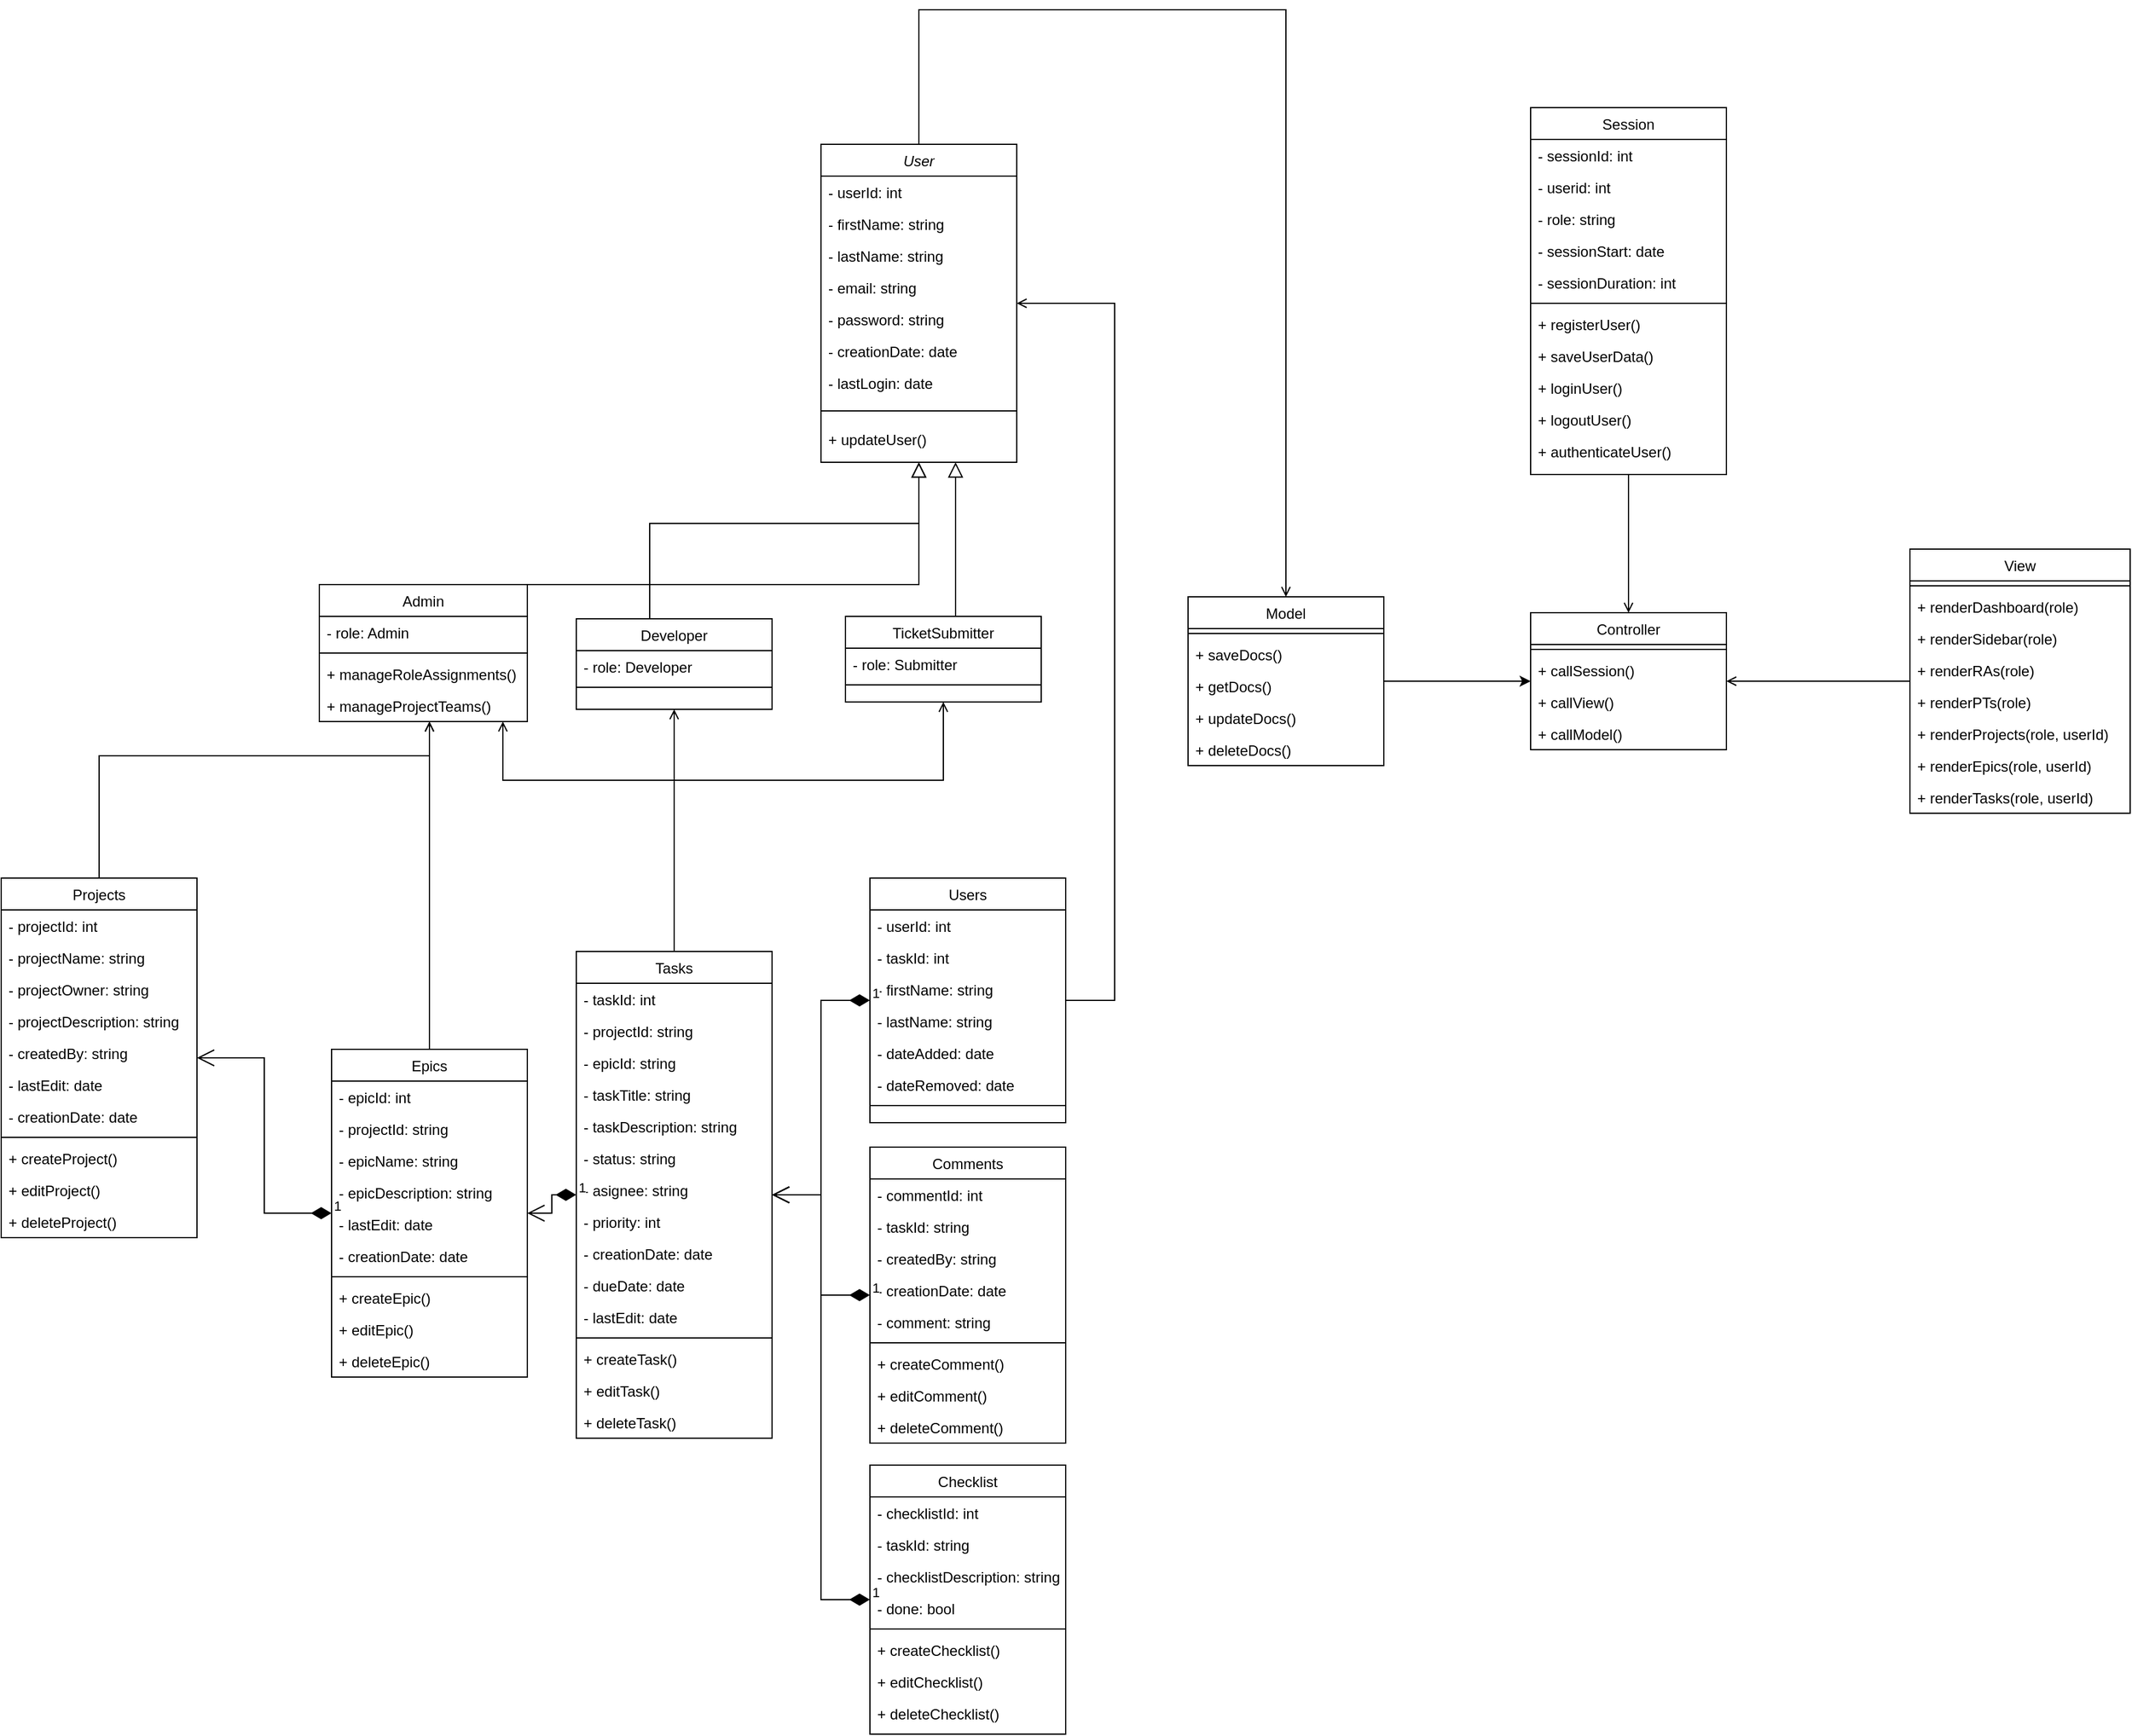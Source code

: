 <mxfile version="20.3.0" type="device"><diagram id="C5RBs43oDa-KdzZeNtuy" name="Page-1"><mxGraphModel dx="2013" dy="2022" grid="1" gridSize="10" guides="1" tooltips="1" connect="1" arrows="1" fold="1" page="1" pageScale="1" pageWidth="827" pageHeight="1169" math="0" shadow="0"><root><mxCell id="WIyWlLk6GJQsqaUBKTNV-0"/><mxCell id="WIyWlLk6GJQsqaUBKTNV-1" parent="WIyWlLk6GJQsqaUBKTNV-0"/><mxCell id="zkfFHV4jXpPFQw0GAbJ--0" value="User" style="swimlane;fontStyle=2;align=center;verticalAlign=top;childLayout=stackLayout;horizontal=1;startSize=26;horizontalStack=0;resizeParent=1;resizeLast=0;collapsible=1;marginBottom=0;rounded=0;shadow=0;strokeWidth=1;" parent="WIyWlLk6GJQsqaUBKTNV-1" vertex="1"><mxGeometry x="180" y="20" width="160" height="260" as="geometry"><mxRectangle x="230" y="140" width="160" height="26" as="alternateBounds"/></mxGeometry></mxCell><mxCell id="zkfFHV4jXpPFQw0GAbJ--1" value="- userId: int" style="text;align=left;verticalAlign=top;spacingLeft=4;spacingRight=4;overflow=hidden;rotatable=0;points=[[0,0.5],[1,0.5]];portConstraint=eastwest;" parent="zkfFHV4jXpPFQw0GAbJ--0" vertex="1"><mxGeometry y="26" width="160" height="26" as="geometry"/></mxCell><mxCell id="zkfFHV4jXpPFQw0GAbJ--2" value="- firstName: string" style="text;align=left;verticalAlign=top;spacingLeft=4;spacingRight=4;overflow=hidden;rotatable=0;points=[[0,0.5],[1,0.5]];portConstraint=eastwest;rounded=0;shadow=0;html=0;" parent="zkfFHV4jXpPFQw0GAbJ--0" vertex="1"><mxGeometry y="52" width="160" height="26" as="geometry"/></mxCell><mxCell id="zkfFHV4jXpPFQw0GAbJ--3" value="- lastName: string" style="text;align=left;verticalAlign=top;spacingLeft=4;spacingRight=4;overflow=hidden;rotatable=0;points=[[0,0.5],[1,0.5]];portConstraint=eastwest;rounded=0;shadow=0;html=0;" parent="zkfFHV4jXpPFQw0GAbJ--0" vertex="1"><mxGeometry y="78" width="160" height="26" as="geometry"/></mxCell><mxCell id="Qs3YCJaLZJJdpsFr5whN-5" value="- email: string" style="text;align=left;verticalAlign=top;spacingLeft=4;spacingRight=4;overflow=hidden;rotatable=0;points=[[0,0.5],[1,0.5]];portConstraint=eastwest;rounded=0;shadow=0;html=0;" parent="zkfFHV4jXpPFQw0GAbJ--0" vertex="1"><mxGeometry y="104" width="160" height="26" as="geometry"/></mxCell><mxCell id="Qs3YCJaLZJJdpsFr5whN-6" value="- password: string" style="text;align=left;verticalAlign=top;spacingLeft=4;spacingRight=4;overflow=hidden;rotatable=0;points=[[0,0.5],[1,0.5]];portConstraint=eastwest;rounded=0;shadow=0;html=0;" parent="zkfFHV4jXpPFQw0GAbJ--0" vertex="1"><mxGeometry y="130" width="160" height="26" as="geometry"/></mxCell><mxCell id="Qs3YCJaLZJJdpsFr5whN-55" value="- creationDate: date" style="text;align=left;verticalAlign=top;spacingLeft=4;spacingRight=4;overflow=hidden;rotatable=0;points=[[0,0.5],[1,0.5]];portConstraint=eastwest;rounded=0;shadow=0;html=0;" parent="zkfFHV4jXpPFQw0GAbJ--0" vertex="1"><mxGeometry y="156" width="160" height="26" as="geometry"/></mxCell><mxCell id="Qs3YCJaLZJJdpsFr5whN-56" value="- lastLogin: date" style="text;align=left;verticalAlign=top;spacingLeft=4;spacingRight=4;overflow=hidden;rotatable=0;points=[[0,0.5],[1,0.5]];portConstraint=eastwest;rounded=0;shadow=0;html=0;" parent="zkfFHV4jXpPFQw0GAbJ--0" vertex="1"><mxGeometry y="182" width="160" height="26" as="geometry"/></mxCell><mxCell id="zkfFHV4jXpPFQw0GAbJ--4" value="" style="line;html=1;strokeWidth=1;align=left;verticalAlign=middle;spacingTop=-1;spacingLeft=3;spacingRight=3;rotatable=0;labelPosition=right;points=[];portConstraint=eastwest;" parent="zkfFHV4jXpPFQw0GAbJ--0" vertex="1"><mxGeometry y="208" width="160" height="20" as="geometry"/></mxCell><mxCell id="Qgeq2eJQOG7gqPY3a_uZ-5" value="+ updateUser()" style="text;align=left;verticalAlign=top;spacingLeft=4;spacingRight=4;overflow=hidden;rotatable=0;points=[[0,0.5],[1,0.5]];portConstraint=eastwest;rounded=0;shadow=0;html=0;" parent="zkfFHV4jXpPFQw0GAbJ--0" vertex="1"><mxGeometry y="228" width="160" height="26" as="geometry"/></mxCell><mxCell id="zkfFHV4jXpPFQw0GAbJ--6" value="Admin" style="swimlane;fontStyle=0;align=center;verticalAlign=top;childLayout=stackLayout;horizontal=1;startSize=26;horizontalStack=0;resizeParent=1;resizeLast=0;collapsible=1;marginBottom=0;rounded=0;shadow=0;strokeWidth=1;" parent="WIyWlLk6GJQsqaUBKTNV-1" vertex="1"><mxGeometry x="-230" y="380" width="170" height="112" as="geometry"><mxRectangle x="130" y="380" width="160" height="26" as="alternateBounds"/></mxGeometry></mxCell><mxCell id="zkfFHV4jXpPFQw0GAbJ--7" value="- role: Admin" style="text;align=left;verticalAlign=top;spacingLeft=4;spacingRight=4;overflow=hidden;rotatable=0;points=[[0,0.5],[1,0.5]];portConstraint=eastwest;" parent="zkfFHV4jXpPFQw0GAbJ--6" vertex="1"><mxGeometry y="26" width="170" height="26" as="geometry"/></mxCell><mxCell id="zkfFHV4jXpPFQw0GAbJ--9" value="" style="line;html=1;strokeWidth=1;align=left;verticalAlign=middle;spacingTop=-1;spacingLeft=3;spacingRight=3;rotatable=0;labelPosition=right;points=[];portConstraint=eastwest;" parent="zkfFHV4jXpPFQw0GAbJ--6" vertex="1"><mxGeometry y="52" width="170" height="8" as="geometry"/></mxCell><mxCell id="Qs3YCJaLZJJdpsFr5whN-134" value="+ manageRoleAssignments()" style="text;align=left;verticalAlign=top;spacingLeft=4;spacingRight=4;overflow=hidden;rotatable=0;points=[[0,0.5],[1,0.5]];portConstraint=eastwest;" parent="zkfFHV4jXpPFQw0GAbJ--6" vertex="1"><mxGeometry y="60" width="170" height="26" as="geometry"/></mxCell><mxCell id="Qs3YCJaLZJJdpsFr5whN-135" value="+ manageProjectTeams()" style="text;align=left;verticalAlign=top;spacingLeft=4;spacingRight=4;overflow=hidden;rotatable=0;points=[[0,0.5],[1,0.5]];portConstraint=eastwest;" parent="zkfFHV4jXpPFQw0GAbJ--6" vertex="1"><mxGeometry y="86" width="170" height="26" as="geometry"/></mxCell><mxCell id="zkfFHV4jXpPFQw0GAbJ--13" value="Developer" style="swimlane;fontStyle=0;align=center;verticalAlign=top;childLayout=stackLayout;horizontal=1;startSize=26;horizontalStack=0;resizeParent=1;resizeLast=0;collapsible=1;marginBottom=0;rounded=0;shadow=0;strokeWidth=1;" parent="WIyWlLk6GJQsqaUBKTNV-1" vertex="1"><mxGeometry x="-20" y="408" width="160" height="74" as="geometry"><mxRectangle x="340" y="380" width="170" height="26" as="alternateBounds"/></mxGeometry></mxCell><mxCell id="zkfFHV4jXpPFQw0GAbJ--14" value="- role: Developer" style="text;align=left;verticalAlign=top;spacingLeft=4;spacingRight=4;overflow=hidden;rotatable=0;points=[[0,0.5],[1,0.5]];portConstraint=eastwest;" parent="zkfFHV4jXpPFQw0GAbJ--13" vertex="1"><mxGeometry y="26" width="160" height="26" as="geometry"/></mxCell><mxCell id="zkfFHV4jXpPFQw0GAbJ--15" value="" style="line;html=1;strokeWidth=1;align=left;verticalAlign=middle;spacingTop=-1;spacingLeft=3;spacingRight=3;rotatable=0;labelPosition=right;points=[];portConstraint=eastwest;" parent="zkfFHV4jXpPFQw0GAbJ--13" vertex="1"><mxGeometry y="52" width="160" height="8" as="geometry"/></mxCell><mxCell id="zkfFHV4jXpPFQw0GAbJ--17" value="Session" style="swimlane;fontStyle=0;align=center;verticalAlign=top;childLayout=stackLayout;horizontal=1;startSize=26;horizontalStack=0;resizeParent=1;resizeLast=0;collapsible=1;marginBottom=0;rounded=0;shadow=0;strokeWidth=1;" parent="WIyWlLk6GJQsqaUBKTNV-1" vertex="1"><mxGeometry x="760" y="-10" width="160" height="300" as="geometry"><mxRectangle x="550" y="140" width="160" height="26" as="alternateBounds"/></mxGeometry></mxCell><mxCell id="Qs3YCJaLZJJdpsFr5whN-31" value="- sessionId: int" style="text;align=left;verticalAlign=top;spacingLeft=4;spacingRight=4;overflow=hidden;rotatable=0;points=[[0,0.5],[1,0.5]];portConstraint=eastwest;rounded=0;shadow=0;html=0;" parent="zkfFHV4jXpPFQw0GAbJ--17" vertex="1"><mxGeometry y="26" width="160" height="26" as="geometry"/></mxCell><mxCell id="zkfFHV4jXpPFQw0GAbJ--18" value="- userid: int" style="text;align=left;verticalAlign=top;spacingLeft=4;spacingRight=4;overflow=hidden;rotatable=0;points=[[0,0.5],[1,0.5]];portConstraint=eastwest;" parent="zkfFHV4jXpPFQw0GAbJ--17" vertex="1"><mxGeometry y="52" width="160" height="26" as="geometry"/></mxCell><mxCell id="Qs3YCJaLZJJdpsFr5whN-117" value="- role: string" style="text;align=left;verticalAlign=top;spacingLeft=4;spacingRight=4;overflow=hidden;rotatable=0;points=[[0,0.5],[1,0.5]];portConstraint=eastwest;" parent="zkfFHV4jXpPFQw0GAbJ--17" vertex="1"><mxGeometry y="78" width="160" height="26" as="geometry"/></mxCell><mxCell id="zkfFHV4jXpPFQw0GAbJ--20" value="- sessionStart: date" style="text;align=left;verticalAlign=top;spacingLeft=4;spacingRight=4;overflow=hidden;rotatable=0;points=[[0,0.5],[1,0.5]];portConstraint=eastwest;rounded=0;shadow=0;html=0;" parent="zkfFHV4jXpPFQw0GAbJ--17" vertex="1"><mxGeometry y="104" width="160" height="26" as="geometry"/></mxCell><mxCell id="zkfFHV4jXpPFQw0GAbJ--21" value="- sessionDuration: int" style="text;align=left;verticalAlign=top;spacingLeft=4;spacingRight=4;overflow=hidden;rotatable=0;points=[[0,0.5],[1,0.5]];portConstraint=eastwest;rounded=0;shadow=0;html=0;" parent="zkfFHV4jXpPFQw0GAbJ--17" vertex="1"><mxGeometry y="130" width="160" height="26" as="geometry"/></mxCell><mxCell id="zkfFHV4jXpPFQw0GAbJ--23" value="" style="line;html=1;strokeWidth=1;align=left;verticalAlign=middle;spacingTop=-1;spacingLeft=3;spacingRight=3;rotatable=0;labelPosition=right;points=[];portConstraint=eastwest;" parent="zkfFHV4jXpPFQw0GAbJ--17" vertex="1"><mxGeometry y="156" width="160" height="8" as="geometry"/></mxCell><mxCell id="Qgeq2eJQOG7gqPY3a_uZ-0" value="+ registerUser()" style="text;align=left;verticalAlign=top;spacingLeft=4;spacingRight=4;overflow=hidden;rotatable=0;points=[[0,0.5],[1,0.5]];portConstraint=eastwest;" parent="zkfFHV4jXpPFQw0GAbJ--17" vertex="1"><mxGeometry y="164" width="160" height="26" as="geometry"/></mxCell><mxCell id="Qgeq2eJQOG7gqPY3a_uZ-1" value="+ saveUserData()" style="text;align=left;verticalAlign=top;spacingLeft=4;spacingRight=4;overflow=hidden;rotatable=0;points=[[0,0.5],[1,0.5]];portConstraint=eastwest;" parent="zkfFHV4jXpPFQw0GAbJ--17" vertex="1"><mxGeometry y="190" width="160" height="26" as="geometry"/></mxCell><mxCell id="Qgeq2eJQOG7gqPY3a_uZ-3" value="+ loginUser()" style="text;align=left;verticalAlign=top;spacingLeft=4;spacingRight=4;overflow=hidden;rotatable=0;points=[[0,0.5],[1,0.5]];portConstraint=eastwest;" parent="zkfFHV4jXpPFQw0GAbJ--17" vertex="1"><mxGeometry y="216" width="160" height="26" as="geometry"/></mxCell><mxCell id="Qgeq2eJQOG7gqPY3a_uZ-4" value="+ logoutUser()" style="text;align=left;verticalAlign=top;spacingLeft=4;spacingRight=4;overflow=hidden;rotatable=0;points=[[0,0.5],[1,0.5]];portConstraint=eastwest;" parent="zkfFHV4jXpPFQw0GAbJ--17" vertex="1"><mxGeometry y="242" width="160" height="26" as="geometry"/></mxCell><mxCell id="Qgeq2eJQOG7gqPY3a_uZ-2" value="+ authenticateUser()" style="text;align=left;verticalAlign=top;spacingLeft=4;spacingRight=4;overflow=hidden;rotatable=0;points=[[0,0.5],[1,0.5]];portConstraint=eastwest;" parent="zkfFHV4jXpPFQw0GAbJ--17" vertex="1"><mxGeometry y="268" width="160" height="26" as="geometry"/></mxCell><mxCell id="zkfFHV4jXpPFQw0GAbJ--26" value="" style="endArrow=open;shadow=0;strokeWidth=1;rounded=0;endFill=1;edgeStyle=elbowEdgeStyle;elbow=vertical;" parent="WIyWlLk6GJQsqaUBKTNV-1" source="zkfFHV4jXpPFQw0GAbJ--0" target="CPC9sUDxo5eUWJM86cxD-1" edge="1"><mxGeometry x="0.5" y="41" relative="1" as="geometry"><mxPoint x="380" y="192" as="sourcePoint"/><mxPoint x="540" y="192" as="targetPoint"/><mxPoint x="-40" y="32" as="offset"/><Array as="points"><mxPoint x="560" y="-90"/><mxPoint x="560" y="260"/><mxPoint x="490" y="-40"/></Array></mxGeometry></mxCell><mxCell id="Qs3YCJaLZJJdpsFr5whN-0" value="TicketSubmitter" style="swimlane;fontStyle=0;align=center;verticalAlign=top;childLayout=stackLayout;horizontal=1;startSize=26;horizontalStack=0;resizeParent=1;resizeLast=0;collapsible=1;marginBottom=0;rounded=0;shadow=0;strokeWidth=1;" parent="WIyWlLk6GJQsqaUBKTNV-1" vertex="1"><mxGeometry x="200" y="406" width="160" height="70" as="geometry"><mxRectangle x="340" y="380" width="170" height="26" as="alternateBounds"/></mxGeometry></mxCell><mxCell id="Qs3YCJaLZJJdpsFr5whN-1" value="- role: Submitter" style="text;align=left;verticalAlign=top;spacingLeft=4;spacingRight=4;overflow=hidden;rotatable=0;points=[[0,0.5],[1,0.5]];portConstraint=eastwest;" parent="Qs3YCJaLZJJdpsFr5whN-0" vertex="1"><mxGeometry y="26" width="160" height="26" as="geometry"/></mxCell><mxCell id="Qs3YCJaLZJJdpsFr5whN-2" value="" style="line;html=1;strokeWidth=1;align=left;verticalAlign=middle;spacingTop=-1;spacingLeft=3;spacingRight=3;rotatable=0;labelPosition=right;points=[];portConstraint=eastwest;" parent="Qs3YCJaLZJJdpsFr5whN-0" vertex="1"><mxGeometry y="52" width="160" height="8" as="geometry"/></mxCell><mxCell id="Qs3YCJaLZJJdpsFr5whN-4" value="" style="endArrow=block;endSize=10;endFill=0;shadow=0;strokeWidth=1;rounded=0;edgeStyle=elbowEdgeStyle;elbow=vertical;" parent="WIyWlLk6GJQsqaUBKTNV-1" source="Qs3YCJaLZJJdpsFr5whN-0" target="zkfFHV4jXpPFQw0GAbJ--0" edge="1"><mxGeometry width="160" relative="1" as="geometry"><mxPoint x="540" y="390" as="sourcePoint"/><mxPoint x="330" y="370" as="targetPoint"/><Array as="points"><mxPoint x="290" y="380"/><mxPoint x="230" y="380"/><mxPoint x="300" y="350"/><mxPoint x="390" y="380"/><mxPoint x="380" y="320"/></Array></mxGeometry></mxCell><mxCell id="Qs3YCJaLZJJdpsFr5whN-32" value="Projects" style="swimlane;fontStyle=0;align=center;verticalAlign=top;childLayout=stackLayout;horizontal=1;startSize=26;horizontalStack=0;resizeParent=1;resizeLast=0;collapsible=1;marginBottom=0;rounded=0;shadow=0;strokeWidth=1;" parent="WIyWlLk6GJQsqaUBKTNV-1" vertex="1"><mxGeometry x="-490" y="620" width="160" height="294" as="geometry"><mxRectangle x="340" y="380" width="170" height="26" as="alternateBounds"/></mxGeometry></mxCell><mxCell id="Qs3YCJaLZJJdpsFr5whN-33" value="- projectId: int" style="text;align=left;verticalAlign=top;spacingLeft=4;spacingRight=4;overflow=hidden;rotatable=0;points=[[0,0.5],[1,0.5]];portConstraint=eastwest;" parent="Qs3YCJaLZJJdpsFr5whN-32" vertex="1"><mxGeometry y="26" width="160" height="26" as="geometry"/></mxCell><mxCell id="Qs3YCJaLZJJdpsFr5whN-53" value="- projectName: string" style="text;align=left;verticalAlign=top;spacingLeft=4;spacingRight=4;overflow=hidden;rotatable=0;points=[[0,0.5],[1,0.5]];portConstraint=eastwest;" parent="Qs3YCJaLZJJdpsFr5whN-32" vertex="1"><mxGeometry y="52" width="160" height="26" as="geometry"/></mxCell><mxCell id="Qs3YCJaLZJJdpsFr5whN-54" value="- projectOwner: string" style="text;align=left;verticalAlign=top;spacingLeft=4;spacingRight=4;overflow=hidden;rotatable=0;points=[[0,0.5],[1,0.5]];portConstraint=eastwest;" parent="Qs3YCJaLZJJdpsFr5whN-32" vertex="1"><mxGeometry y="78" width="160" height="26" as="geometry"/></mxCell><mxCell id="Qs3YCJaLZJJdpsFr5whN-59" value="- projectDescription: string" style="text;align=left;verticalAlign=top;spacingLeft=4;spacingRight=4;overflow=hidden;rotatable=0;points=[[0,0.5],[1,0.5]];portConstraint=eastwest;" parent="Qs3YCJaLZJJdpsFr5whN-32" vertex="1"><mxGeometry y="104" width="160" height="26" as="geometry"/></mxCell><mxCell id="Qs3YCJaLZJJdpsFr5whN-60" value="- createdBy: string" style="text;align=left;verticalAlign=top;spacingLeft=4;spacingRight=4;overflow=hidden;rotatable=0;points=[[0,0.5],[1,0.5]];portConstraint=eastwest;" parent="Qs3YCJaLZJJdpsFr5whN-32" vertex="1"><mxGeometry y="130" width="160" height="26" as="geometry"/></mxCell><mxCell id="Qs3YCJaLZJJdpsFr5whN-61" value="- lastEdit: date" style="text;align=left;verticalAlign=top;spacingLeft=4;spacingRight=4;overflow=hidden;rotatable=0;points=[[0,0.5],[1,0.5]];portConstraint=eastwest;" parent="Qs3YCJaLZJJdpsFr5whN-32" vertex="1"><mxGeometry y="156" width="160" height="26" as="geometry"/></mxCell><mxCell id="Qs3YCJaLZJJdpsFr5whN-62" value="- creationDate: date" style="text;align=left;verticalAlign=top;spacingLeft=4;spacingRight=4;overflow=hidden;rotatable=0;points=[[0,0.5],[1,0.5]];portConstraint=eastwest;" parent="Qs3YCJaLZJJdpsFr5whN-32" vertex="1"><mxGeometry y="182" width="160" height="26" as="geometry"/></mxCell><mxCell id="Qs3YCJaLZJJdpsFr5whN-34" value="" style="line;html=1;strokeWidth=1;align=left;verticalAlign=middle;spacingTop=-1;spacingLeft=3;spacingRight=3;rotatable=0;labelPosition=right;points=[];portConstraint=eastwest;" parent="Qs3YCJaLZJJdpsFr5whN-32" vertex="1"><mxGeometry y="208" width="160" height="8" as="geometry"/></mxCell><mxCell id="Qs3YCJaLZJJdpsFr5whN-9" value="+ createProject()" style="text;align=left;verticalAlign=top;spacingLeft=4;spacingRight=4;overflow=hidden;rotatable=0;points=[[0,0.5],[1,0.5]];portConstraint=eastwest;" parent="Qs3YCJaLZJJdpsFr5whN-32" vertex="1"><mxGeometry y="216" width="160" height="26" as="geometry"/></mxCell><mxCell id="Qs3YCJaLZJJdpsFr5whN-10" value="+ editProject()" style="text;align=left;verticalAlign=top;spacingLeft=4;spacingRight=4;overflow=hidden;rotatable=0;points=[[0,0.5],[1,0.5]];portConstraint=eastwest;" parent="Qs3YCJaLZJJdpsFr5whN-32" vertex="1"><mxGeometry y="242" width="160" height="26" as="geometry"/></mxCell><mxCell id="Qs3YCJaLZJJdpsFr5whN-12" value="+ deleteProject()" style="text;align=left;verticalAlign=top;spacingLeft=4;spacingRight=4;overflow=hidden;rotatable=0;points=[[0,0.5],[1,0.5]];portConstraint=eastwest;" parent="Qs3YCJaLZJJdpsFr5whN-32" vertex="1"><mxGeometry y="268" width="160" height="26" as="geometry"/></mxCell><mxCell id="Qs3YCJaLZJJdpsFr5whN-35" value="Tasks" style="swimlane;fontStyle=0;align=center;verticalAlign=top;childLayout=stackLayout;horizontal=1;startSize=26;horizontalStack=0;resizeParent=1;resizeLast=0;collapsible=1;marginBottom=0;rounded=0;shadow=0;strokeWidth=1;" parent="WIyWlLk6GJQsqaUBKTNV-1" vertex="1"><mxGeometry x="-20" y="680" width="160" height="398" as="geometry"><mxRectangle x="340" y="380" width="170" height="26" as="alternateBounds"/></mxGeometry></mxCell><mxCell id="Qs3YCJaLZJJdpsFr5whN-72" value="- taskId: int" style="text;align=left;verticalAlign=top;spacingLeft=4;spacingRight=4;overflow=hidden;rotatable=0;points=[[0,0.5],[1,0.5]];portConstraint=eastwest;" parent="Qs3YCJaLZJJdpsFr5whN-35" vertex="1"><mxGeometry y="26" width="160" height="26" as="geometry"/></mxCell><mxCell id="Qs3YCJaLZJJdpsFr5whN-79" value="- projectId: string" style="text;align=left;verticalAlign=top;spacingLeft=4;spacingRight=4;overflow=hidden;rotatable=0;points=[[0,0.5],[1,0.5]];portConstraint=eastwest;" parent="Qs3YCJaLZJJdpsFr5whN-35" vertex="1"><mxGeometry y="52" width="160" height="26" as="geometry"/></mxCell><mxCell id="Qs3YCJaLZJJdpsFr5whN-73" value="- epicId: string" style="text;align=left;verticalAlign=top;spacingLeft=4;spacingRight=4;overflow=hidden;rotatable=0;points=[[0,0.5],[1,0.5]];portConstraint=eastwest;" parent="Qs3YCJaLZJJdpsFr5whN-35" vertex="1"><mxGeometry y="78" width="160" height="26" as="geometry"/></mxCell><mxCell id="Qs3YCJaLZJJdpsFr5whN-74" value="- taskTitle: string" style="text;align=left;verticalAlign=top;spacingLeft=4;spacingRight=4;overflow=hidden;rotatable=0;points=[[0,0.5],[1,0.5]];portConstraint=eastwest;" parent="Qs3YCJaLZJJdpsFr5whN-35" vertex="1"><mxGeometry y="104" width="160" height="26" as="geometry"/></mxCell><mxCell id="Qs3YCJaLZJJdpsFr5whN-80" value="- taskDescription: string" style="text;align=left;verticalAlign=top;spacingLeft=4;spacingRight=4;overflow=hidden;rotatable=0;points=[[0,0.5],[1,0.5]];portConstraint=eastwest;" parent="Qs3YCJaLZJJdpsFr5whN-35" vertex="1"><mxGeometry y="130" width="160" height="26" as="geometry"/></mxCell><mxCell id="Qs3YCJaLZJJdpsFr5whN-77" value="- status: string" style="text;align=left;verticalAlign=top;spacingLeft=4;spacingRight=4;overflow=hidden;rotatable=0;points=[[0,0.5],[1,0.5]];portConstraint=eastwest;" parent="Qs3YCJaLZJJdpsFr5whN-35" vertex="1"><mxGeometry y="156" width="160" height="26" as="geometry"/></mxCell><mxCell id="Qs3YCJaLZJJdpsFr5whN-81" value="- asignee: string" style="text;align=left;verticalAlign=top;spacingLeft=4;spacingRight=4;overflow=hidden;rotatable=0;points=[[0,0.5],[1,0.5]];portConstraint=eastwest;" parent="Qs3YCJaLZJJdpsFr5whN-35" vertex="1"><mxGeometry y="182" width="160" height="26" as="geometry"/></mxCell><mxCell id="Qs3YCJaLZJJdpsFr5whN-78" value="- priority: int" style="text;align=left;verticalAlign=top;spacingLeft=4;spacingRight=4;overflow=hidden;rotatable=0;points=[[0,0.5],[1,0.5]];portConstraint=eastwest;" parent="Qs3YCJaLZJJdpsFr5whN-35" vertex="1"><mxGeometry y="208" width="160" height="26" as="geometry"/></mxCell><mxCell id="Qs3YCJaLZJJdpsFr5whN-76" value="- creationDate: date" style="text;align=left;verticalAlign=top;spacingLeft=4;spacingRight=4;overflow=hidden;rotatable=0;points=[[0,0.5],[1,0.5]];portConstraint=eastwest;" parent="Qs3YCJaLZJJdpsFr5whN-35" vertex="1"><mxGeometry y="234" width="160" height="26" as="geometry"/></mxCell><mxCell id="Qs3YCJaLZJJdpsFr5whN-82" value="- dueDate: date" style="text;align=left;verticalAlign=top;spacingLeft=4;spacingRight=4;overflow=hidden;rotatable=0;points=[[0,0.5],[1,0.5]];portConstraint=eastwest;" parent="Qs3YCJaLZJJdpsFr5whN-35" vertex="1"><mxGeometry y="260" width="160" height="26" as="geometry"/></mxCell><mxCell id="Qs3YCJaLZJJdpsFr5whN-75" value="- lastEdit: date" style="text;align=left;verticalAlign=top;spacingLeft=4;spacingRight=4;overflow=hidden;rotatable=0;points=[[0,0.5],[1,0.5]];portConstraint=eastwest;" parent="Qs3YCJaLZJJdpsFr5whN-35" vertex="1"><mxGeometry y="286" width="160" height="26" as="geometry"/></mxCell><mxCell id="Qs3YCJaLZJJdpsFr5whN-37" value="" style="line;html=1;strokeWidth=1;align=left;verticalAlign=middle;spacingTop=-1;spacingLeft=3;spacingRight=3;rotatable=0;labelPosition=right;points=[];portConstraint=eastwest;" parent="Qs3YCJaLZJJdpsFr5whN-35" vertex="1"><mxGeometry y="312" width="160" height="8" as="geometry"/></mxCell><mxCell id="Qs3YCJaLZJJdpsFr5whN-38" value="+ createTask()" style="text;align=left;verticalAlign=top;spacingLeft=4;spacingRight=4;overflow=hidden;rotatable=0;points=[[0,0.5],[1,0.5]];portConstraint=eastwest;" parent="Qs3YCJaLZJJdpsFr5whN-35" vertex="1"><mxGeometry y="320" width="160" height="26" as="geometry"/></mxCell><mxCell id="Qs3YCJaLZJJdpsFr5whN-39" value="+ editTask()" style="text;align=left;verticalAlign=top;spacingLeft=4;spacingRight=4;overflow=hidden;rotatable=0;points=[[0,0.5],[1,0.5]];portConstraint=eastwest;" parent="Qs3YCJaLZJJdpsFr5whN-35" vertex="1"><mxGeometry y="346" width="160" height="26" as="geometry"/></mxCell><mxCell id="Qs3YCJaLZJJdpsFr5whN-40" value="+ deleteTask()" style="text;align=left;verticalAlign=top;spacingLeft=4;spacingRight=4;overflow=hidden;rotatable=0;points=[[0,0.5],[1,0.5]];portConstraint=eastwest;" parent="Qs3YCJaLZJJdpsFr5whN-35" vertex="1"><mxGeometry y="372" width="160" height="26" as="geometry"/></mxCell><mxCell id="Qs3YCJaLZJJdpsFr5whN-41" value="Epics" style="swimlane;fontStyle=0;align=center;verticalAlign=top;childLayout=stackLayout;horizontal=1;startSize=26;horizontalStack=0;resizeParent=1;resizeLast=0;collapsible=1;marginBottom=0;rounded=0;shadow=0;strokeWidth=1;" parent="WIyWlLk6GJQsqaUBKTNV-1" vertex="1"><mxGeometry x="-220" y="760" width="160" height="268" as="geometry"><mxRectangle x="340" y="380" width="170" height="26" as="alternateBounds"/></mxGeometry></mxCell><mxCell id="Qs3YCJaLZJJdpsFr5whN-42" value="- epicId: int" style="text;align=left;verticalAlign=top;spacingLeft=4;spacingRight=4;overflow=hidden;rotatable=0;points=[[0,0.5],[1,0.5]];portConstraint=eastwest;" parent="Qs3YCJaLZJJdpsFr5whN-41" vertex="1"><mxGeometry y="26" width="160" height="26" as="geometry"/></mxCell><mxCell id="Qs3YCJaLZJJdpsFr5whN-63" value="- projectId: string" style="text;align=left;verticalAlign=top;spacingLeft=4;spacingRight=4;overflow=hidden;rotatable=0;points=[[0,0.5],[1,0.5]];portConstraint=eastwest;" parent="Qs3YCJaLZJJdpsFr5whN-41" vertex="1"><mxGeometry y="52" width="160" height="26" as="geometry"/></mxCell><mxCell id="Qs3YCJaLZJJdpsFr5whN-101" value="- epicName: string" style="text;align=left;verticalAlign=top;spacingLeft=4;spacingRight=4;overflow=hidden;rotatable=0;points=[[0,0.5],[1,0.5]];portConstraint=eastwest;" parent="Qs3YCJaLZJJdpsFr5whN-41" vertex="1"><mxGeometry y="78" width="160" height="26" as="geometry"/></mxCell><mxCell id="Qs3YCJaLZJJdpsFr5whN-64" value="- epicDescription: string" style="text;align=left;verticalAlign=top;spacingLeft=4;spacingRight=4;overflow=hidden;rotatable=0;points=[[0,0.5],[1,0.5]];portConstraint=eastwest;" parent="Qs3YCJaLZJJdpsFr5whN-41" vertex="1"><mxGeometry y="104" width="160" height="26" as="geometry"/></mxCell><mxCell id="Qs3YCJaLZJJdpsFr5whN-65" value="- lastEdit: date" style="text;align=left;verticalAlign=top;spacingLeft=4;spacingRight=4;overflow=hidden;rotatable=0;points=[[0,0.5],[1,0.5]];portConstraint=eastwest;" parent="Qs3YCJaLZJJdpsFr5whN-41" vertex="1"><mxGeometry y="130" width="160" height="26" as="geometry"/></mxCell><mxCell id="Qs3YCJaLZJJdpsFr5whN-66" value="- creationDate: date" style="text;align=left;verticalAlign=top;spacingLeft=4;spacingRight=4;overflow=hidden;rotatable=0;points=[[0,0.5],[1,0.5]];portConstraint=eastwest;" parent="Qs3YCJaLZJJdpsFr5whN-41" vertex="1"><mxGeometry y="156" width="160" height="26" as="geometry"/></mxCell><mxCell id="Qs3YCJaLZJJdpsFr5whN-43" value="" style="line;html=1;strokeWidth=1;align=left;verticalAlign=middle;spacingTop=-1;spacingLeft=3;spacingRight=3;rotatable=0;labelPosition=right;points=[];portConstraint=eastwest;" parent="Qs3YCJaLZJJdpsFr5whN-41" vertex="1"><mxGeometry y="182" width="160" height="8" as="geometry"/></mxCell><mxCell id="Qs3YCJaLZJJdpsFr5whN-13" value="+ createEpic()" style="text;align=left;verticalAlign=top;spacingLeft=4;spacingRight=4;overflow=hidden;rotatable=0;points=[[0,0.5],[1,0.5]];portConstraint=eastwest;" parent="Qs3YCJaLZJJdpsFr5whN-41" vertex="1"><mxGeometry y="190" width="160" height="26" as="geometry"/></mxCell><mxCell id="Qs3YCJaLZJJdpsFr5whN-11" value="+ editEpic()" style="text;align=left;verticalAlign=top;spacingLeft=4;spacingRight=4;overflow=hidden;rotatable=0;points=[[0,0.5],[1,0.5]];portConstraint=eastwest;" parent="Qs3YCJaLZJJdpsFr5whN-41" vertex="1"><mxGeometry y="216" width="160" height="26" as="geometry"/></mxCell><mxCell id="Qs3YCJaLZJJdpsFr5whN-14" value="+ deleteEpic()" style="text;align=left;verticalAlign=top;spacingLeft=4;spacingRight=4;overflow=hidden;rotatable=0;points=[[0,0.5],[1,0.5]];portConstraint=eastwest;" parent="Qs3YCJaLZJJdpsFr5whN-41" vertex="1"><mxGeometry y="242" width="160" height="26" as="geometry"/></mxCell><mxCell id="Qs3YCJaLZJJdpsFr5whN-68" value="1" style="endArrow=open;html=1;endSize=12;startArrow=diamondThin;startSize=14;startFill=1;edgeStyle=orthogonalEdgeStyle;align=left;verticalAlign=bottom;rounded=0;" parent="WIyWlLk6GJQsqaUBKTNV-1" source="Qs3YCJaLZJJdpsFr5whN-41" target="Qs3YCJaLZJJdpsFr5whN-32" edge="1"><mxGeometry x="-1" y="3" relative="1" as="geometry"><mxPoint x="170" y="660" as="sourcePoint"/><mxPoint x="330" y="660" as="targetPoint"/></mxGeometry></mxCell><mxCell id="Qs3YCJaLZJJdpsFr5whN-69" value="1" style="endArrow=open;html=1;endSize=12;startArrow=diamondThin;startSize=14;startFill=1;edgeStyle=orthogonalEdgeStyle;align=left;verticalAlign=bottom;rounded=0;" parent="WIyWlLk6GJQsqaUBKTNV-1" source="Qs3YCJaLZJJdpsFr5whN-35" target="Qs3YCJaLZJJdpsFr5whN-41" edge="1"><mxGeometry x="-1" y="3" relative="1" as="geometry"><mxPoint x="170" y="660" as="sourcePoint"/><mxPoint x="260" y="780" as="targetPoint"/></mxGeometry></mxCell><mxCell id="Qs3YCJaLZJJdpsFr5whN-70" value="" style="endArrow=block;endSize=10;endFill=0;shadow=0;strokeWidth=1;rounded=0;edgeStyle=elbowEdgeStyle;elbow=vertical;" parent="WIyWlLk6GJQsqaUBKTNV-1" source="zkfFHV4jXpPFQw0GAbJ--13" target="zkfFHV4jXpPFQw0GAbJ--0" edge="1"><mxGeometry width="160" relative="1" as="geometry"><mxPoint x="540" y="440" as="sourcePoint"/><mxPoint x="50" y="320" as="targetPoint"/><Array as="points"><mxPoint x="40" y="330"/><mxPoint x="190" y="380"/><mxPoint x="229" y="380"/><mxPoint x="390" y="330"/></Array></mxGeometry></mxCell><mxCell id="Qs3YCJaLZJJdpsFr5whN-71" value="" style="endArrow=block;endSize=10;endFill=0;shadow=0;strokeWidth=1;rounded=0;edgeStyle=elbowEdgeStyle;elbow=vertical;" parent="WIyWlLk6GJQsqaUBKTNV-1" source="zkfFHV4jXpPFQw0GAbJ--6" target="zkfFHV4jXpPFQw0GAbJ--0" edge="1"><mxGeometry width="160" relative="1" as="geometry"><mxPoint x="550" y="450" as="sourcePoint"/><mxPoint x="249.36" y="338.988" as="targetPoint"/><Array as="points"><mxPoint x="40" y="380"/><mxPoint x="80" y="380"/><mxPoint x="400" y="340"/></Array></mxGeometry></mxCell><mxCell id="Qs3YCJaLZJJdpsFr5whN-83" value="" style="endArrow=open;shadow=0;strokeWidth=1;rounded=0;endFill=1;edgeStyle=elbowEdgeStyle;elbow=vertical;" parent="WIyWlLk6GJQsqaUBKTNV-1" source="Qs3YCJaLZJJdpsFr5whN-32" target="zkfFHV4jXpPFQw0GAbJ--6" edge="1"><mxGeometry x="0.5" y="41" relative="1" as="geometry"><mxPoint x="-250" y="558.0" as="sourcePoint"/><mxPoint x="100" y="558.0" as="targetPoint"/><mxPoint x="-40" y="32" as="offset"/><Array as="points"><mxPoint x="-140" y="520"/><mxPoint x="-100" y="520"/><mxPoint x="-230" y="540"/></Array></mxGeometry></mxCell><mxCell id="Qs3YCJaLZJJdpsFr5whN-84" value="" style="endArrow=open;shadow=0;strokeWidth=1;rounded=0;endFill=1;edgeStyle=elbowEdgeStyle;elbow=vertical;" parent="WIyWlLk6GJQsqaUBKTNV-1" source="Qs3YCJaLZJJdpsFr5whN-41" target="zkfFHV4jXpPFQw0GAbJ--6" edge="1"><mxGeometry x="0.5" y="41" relative="1" as="geometry"><mxPoint x="-50" y="616" as="sourcePoint"/><mxPoint x="80" y="660" as="targetPoint"/><mxPoint x="-40" y="32" as="offset"/><Array as="points"><mxPoint x="-140" y="650"/><mxPoint x="-100" y="570"/><mxPoint x="-100" y="530"/><mxPoint x="-60" y="630"/><mxPoint x="80" y="740"/><mxPoint x="70" y="570"/></Array></mxGeometry></mxCell><mxCell id="Qs3YCJaLZJJdpsFr5whN-86" value="" style="endArrow=open;shadow=0;strokeWidth=1;rounded=0;endFill=1;edgeStyle=elbowEdgeStyle;elbow=vertical;fontStyle=1" parent="WIyWlLk6GJQsqaUBKTNV-1" source="Qs3YCJaLZJJdpsFr5whN-35" target="zkfFHV4jXpPFQw0GAbJ--6" edge="1"><mxGeometry x="0.5" y="41" relative="1" as="geometry"><mxPoint x="-130" y="660" as="sourcePoint"/><mxPoint x="-40" y="510" as="targetPoint"/><mxPoint x="-40" y="32" as="offset"/><Array as="points"><mxPoint x="-80" y="540"/><mxPoint x="60" y="590"/><mxPoint x="-140" y="590"/><mxPoint x="-20" y="520"/><mxPoint x="130" y="560"/><mxPoint x="-20" y="500"/><mxPoint x="-90" y="520"/><mxPoint x="40" y="570"/><mxPoint x="120" y="570"/></Array></mxGeometry></mxCell><mxCell id="Qs3YCJaLZJJdpsFr5whN-87" value="" style="endArrow=open;shadow=0;strokeWidth=1;rounded=0;endFill=1;edgeStyle=elbowEdgeStyle;elbow=vertical;fontStyle=1" parent="WIyWlLk6GJQsqaUBKTNV-1" source="Qs3YCJaLZJJdpsFr5whN-35" target="zkfFHV4jXpPFQw0GAbJ--13" edge="1"><mxGeometry x="0.5" y="41" relative="1" as="geometry"><mxPoint x="150" y="800" as="sourcePoint"/><mxPoint x="180" y="470" as="targetPoint"/><mxPoint x="-40" y="32" as="offset"/><Array as="points"><mxPoint x="60" y="630"/><mxPoint x="140" y="710"/><mxPoint x="130" y="580"/></Array></mxGeometry></mxCell><mxCell id="Qs3YCJaLZJJdpsFr5whN-88" value="" style="endArrow=open;shadow=0;strokeWidth=1;rounded=0;endFill=1;edgeStyle=elbowEdgeStyle;elbow=vertical;fontStyle=1" parent="WIyWlLk6GJQsqaUBKTNV-1" source="Qs3YCJaLZJJdpsFr5whN-35" target="Qs3YCJaLZJJdpsFr5whN-0" edge="1"><mxGeometry x="0.5" y="41" relative="1" as="geometry"><mxPoint x="180.0" y="800" as="sourcePoint"/><mxPoint x="180.0" y="490" as="targetPoint"/><mxPoint x="-40" y="32" as="offset"/><Array as="points"><mxPoint x="170" y="540"/><mxPoint x="220" y="590"/><mxPoint x="250" y="520"/><mxPoint x="140" y="750"/><mxPoint x="180" y="720"/><mxPoint x="140" y="590"/></Array></mxGeometry></mxCell><mxCell id="Qs3YCJaLZJJdpsFr5whN-97" value="Comments" style="swimlane;fontStyle=0;align=center;verticalAlign=top;childLayout=stackLayout;horizontal=1;startSize=26;horizontalStack=0;resizeParent=1;resizeLast=0;collapsible=1;marginBottom=0;rounded=0;shadow=0;strokeWidth=1;" parent="WIyWlLk6GJQsqaUBKTNV-1" vertex="1"><mxGeometry x="220" y="840" width="160" height="242" as="geometry"><mxRectangle x="340" y="380" width="170" height="26" as="alternateBounds"/></mxGeometry></mxCell><mxCell id="Qs3YCJaLZJJdpsFr5whN-98" value="- commentId: int" style="text;align=left;verticalAlign=top;spacingLeft=4;spacingRight=4;overflow=hidden;rotatable=0;points=[[0,0.5],[1,0.5]];portConstraint=eastwest;" parent="Qs3YCJaLZJJdpsFr5whN-97" vertex="1"><mxGeometry y="26" width="160" height="26" as="geometry"/></mxCell><mxCell id="Qs3YCJaLZJJdpsFr5whN-100" value="- taskId: string" style="text;align=left;verticalAlign=top;spacingLeft=4;spacingRight=4;overflow=hidden;rotatable=0;points=[[0,0.5],[1,0.5]];portConstraint=eastwest;" parent="Qs3YCJaLZJJdpsFr5whN-97" vertex="1"><mxGeometry y="52" width="160" height="26" as="geometry"/></mxCell><mxCell id="Qs3YCJaLZJJdpsFr5whN-105" value="- createdBy: string" style="text;align=left;verticalAlign=top;spacingLeft=4;spacingRight=4;overflow=hidden;rotatable=0;points=[[0,0.5],[1,0.5]];portConstraint=eastwest;" parent="Qs3YCJaLZJJdpsFr5whN-97" vertex="1"><mxGeometry y="78" width="160" height="26" as="geometry"/></mxCell><mxCell id="Qs3YCJaLZJJdpsFr5whN-106" value="- creationDate: date" style="text;align=left;verticalAlign=top;spacingLeft=4;spacingRight=4;overflow=hidden;rotatable=0;points=[[0,0.5],[1,0.5]];portConstraint=eastwest;" parent="Qs3YCJaLZJJdpsFr5whN-97" vertex="1"><mxGeometry y="104" width="160" height="26" as="geometry"/></mxCell><mxCell id="Qs3YCJaLZJJdpsFr5whN-107" value="- comment: string" style="text;align=left;verticalAlign=top;spacingLeft=4;spacingRight=4;overflow=hidden;rotatable=0;points=[[0,0.5],[1,0.5]];portConstraint=eastwest;" parent="Qs3YCJaLZJJdpsFr5whN-97" vertex="1"><mxGeometry y="130" width="160" height="26" as="geometry"/></mxCell><mxCell id="Qs3YCJaLZJJdpsFr5whN-99" value="" style="line;html=1;strokeWidth=1;align=left;verticalAlign=middle;spacingTop=-1;spacingLeft=3;spacingRight=3;rotatable=0;labelPosition=right;points=[];portConstraint=eastwest;" parent="Qs3YCJaLZJJdpsFr5whN-97" vertex="1"><mxGeometry y="156" width="160" height="8" as="geometry"/></mxCell><mxCell id="Qs3YCJaLZJJdpsFr5whN-102" value="+ createComment()" style="text;align=left;verticalAlign=top;spacingLeft=4;spacingRight=4;overflow=hidden;rotatable=0;points=[[0,0.5],[1,0.5]];portConstraint=eastwest;" parent="Qs3YCJaLZJJdpsFr5whN-97" vertex="1"><mxGeometry y="164" width="160" height="26" as="geometry"/></mxCell><mxCell id="Qs3YCJaLZJJdpsFr5whN-103" value="+ editComment()" style="text;align=left;verticalAlign=top;spacingLeft=4;spacingRight=4;overflow=hidden;rotatable=0;points=[[0,0.5],[1,0.5]];portConstraint=eastwest;" parent="Qs3YCJaLZJJdpsFr5whN-97" vertex="1"><mxGeometry y="190" width="160" height="26" as="geometry"/></mxCell><mxCell id="Qs3YCJaLZJJdpsFr5whN-104" value="+ deleteComment()" style="text;align=left;verticalAlign=top;spacingLeft=4;spacingRight=4;overflow=hidden;rotatable=0;points=[[0,0.5],[1,0.5]];portConstraint=eastwest;" parent="Qs3YCJaLZJJdpsFr5whN-97" vertex="1"><mxGeometry y="216" width="160" height="26" as="geometry"/></mxCell><mxCell id="Qs3YCJaLZJJdpsFr5whN-108" value="1" style="endArrow=open;html=1;endSize=12;startArrow=diamondThin;startSize=14;startFill=1;edgeStyle=orthogonalEdgeStyle;align=left;verticalAlign=bottom;rounded=0;" parent="WIyWlLk6GJQsqaUBKTNV-1" source="Qs3YCJaLZJJdpsFr5whN-97" target="Qs3YCJaLZJJdpsFr5whN-35" edge="1"><mxGeometry x="-1" y="3" relative="1" as="geometry"><mxPoint x="310.32" y="938.864" as="sourcePoint"/><mxPoint x="240" y="870" as="targetPoint"/></mxGeometry></mxCell><mxCell id="Qs3YCJaLZJJdpsFr5whN-109" value="Controller" style="swimlane;fontStyle=0;align=center;verticalAlign=top;childLayout=stackLayout;horizontal=1;startSize=26;horizontalStack=0;resizeParent=1;resizeLast=0;collapsible=1;marginBottom=0;rounded=0;shadow=0;strokeWidth=1;" parent="WIyWlLk6GJQsqaUBKTNV-1" vertex="1"><mxGeometry x="760" y="403" width="160" height="112" as="geometry"><mxRectangle x="550" y="140" width="160" height="26" as="alternateBounds"/></mxGeometry></mxCell><mxCell id="Qs3YCJaLZJJdpsFr5whN-114" value="" style="line;html=1;strokeWidth=1;align=left;verticalAlign=middle;spacingTop=-1;spacingLeft=3;spacingRight=3;rotatable=0;labelPosition=right;points=[];portConstraint=eastwest;" parent="Qs3YCJaLZJJdpsFr5whN-109" vertex="1"><mxGeometry y="26" width="160" height="8" as="geometry"/></mxCell><mxCell id="Qs3YCJaLZJJdpsFr5whN-116" value="+ callSession()" style="text;align=left;verticalAlign=top;spacingLeft=4;spacingRight=4;overflow=hidden;rotatable=0;points=[[0,0.5],[1,0.5]];portConstraint=eastwest;rounded=0;shadow=0;html=0;" parent="Qs3YCJaLZJJdpsFr5whN-109" vertex="1"><mxGeometry y="34" width="160" height="26" as="geometry"/></mxCell><mxCell id="Qs3YCJaLZJJdpsFr5whN-115" value="+ callView()" style="text;align=left;verticalAlign=top;spacingLeft=4;spacingRight=4;overflow=hidden;rotatable=0;points=[[0,0.5],[1,0.5]];portConstraint=eastwest;rounded=0;shadow=0;html=0;" parent="Qs3YCJaLZJJdpsFr5whN-109" vertex="1"><mxGeometry y="60" width="160" height="26" as="geometry"/></mxCell><mxCell id="CPC9sUDxo5eUWJM86cxD-0" value="+ callModel()" style="text;align=left;verticalAlign=top;spacingLeft=4;spacingRight=4;overflow=hidden;rotatable=0;points=[[0,0.5],[1,0.5]];portConstraint=eastwest;rounded=0;shadow=0;html=0;" vertex="1" parent="Qs3YCJaLZJJdpsFr5whN-109"><mxGeometry y="86" width="160" height="26" as="geometry"/></mxCell><mxCell id="Qs3YCJaLZJJdpsFr5whN-118" value="View" style="swimlane;fontStyle=0;align=center;verticalAlign=top;childLayout=stackLayout;horizontal=1;startSize=26;horizontalStack=0;resizeParent=1;resizeLast=0;collapsible=1;marginBottom=0;rounded=0;shadow=0;strokeWidth=1;" parent="WIyWlLk6GJQsqaUBKTNV-1" vertex="1"><mxGeometry x="1070" y="351" width="180" height="216" as="geometry"><mxRectangle x="550" y="140" width="160" height="26" as="alternateBounds"/></mxGeometry></mxCell><mxCell id="Qs3YCJaLZJJdpsFr5whN-119" value="" style="line;html=1;strokeWidth=1;align=left;verticalAlign=middle;spacingTop=-1;spacingLeft=3;spacingRight=3;rotatable=0;labelPosition=right;points=[];portConstraint=eastwest;" parent="Qs3YCJaLZJJdpsFr5whN-118" vertex="1"><mxGeometry y="26" width="180" height="8" as="geometry"/></mxCell><mxCell id="Qs3YCJaLZJJdpsFr5whN-124" value="+ renderDashboard(role)" style="text;align=left;verticalAlign=top;spacingLeft=4;spacingRight=4;overflow=hidden;rotatable=0;points=[[0,0.5],[1,0.5]];portConstraint=eastwest;rounded=0;shadow=0;html=0;" parent="Qs3YCJaLZJJdpsFr5whN-118" vertex="1"><mxGeometry y="34" width="180" height="26" as="geometry"/></mxCell><mxCell id="Qs3YCJaLZJJdpsFr5whN-120" value="+ renderSidebar(role)" style="text;align=left;verticalAlign=top;spacingLeft=4;spacingRight=4;overflow=hidden;rotatable=0;points=[[0,0.5],[1,0.5]];portConstraint=eastwest;rounded=0;shadow=0;html=0;" parent="Qs3YCJaLZJJdpsFr5whN-118" vertex="1"><mxGeometry y="60" width="180" height="26" as="geometry"/></mxCell><mxCell id="Qs3YCJaLZJJdpsFr5whN-132" value="+ renderRAs(role)" style="text;align=left;verticalAlign=top;spacingLeft=4;spacingRight=4;overflow=hidden;rotatable=0;points=[[0,0.5],[1,0.5]];portConstraint=eastwest;rounded=0;shadow=0;html=0;" parent="Qs3YCJaLZJJdpsFr5whN-118" vertex="1"><mxGeometry y="86" width="180" height="26" as="geometry"/></mxCell><mxCell id="Qs3YCJaLZJJdpsFr5whN-133" value="+ renderPTs(role)" style="text;align=left;verticalAlign=top;spacingLeft=4;spacingRight=4;overflow=hidden;rotatable=0;points=[[0,0.5],[1,0.5]];portConstraint=eastwest;rounded=0;shadow=0;html=0;" parent="Qs3YCJaLZJJdpsFr5whN-118" vertex="1"><mxGeometry y="112" width="180" height="26" as="geometry"/></mxCell><mxCell id="Qs3YCJaLZJJdpsFr5whN-129" value="+ renderProjects(role, userId)" style="text;align=left;verticalAlign=top;spacingLeft=4;spacingRight=4;overflow=hidden;rotatable=0;points=[[0,0.5],[1,0.5]];portConstraint=eastwest;rounded=0;shadow=0;html=0;" parent="Qs3YCJaLZJJdpsFr5whN-118" vertex="1"><mxGeometry y="138" width="180" height="26" as="geometry"/></mxCell><mxCell id="Qs3YCJaLZJJdpsFr5whN-130" value="+ renderEpics(role, userId)" style="text;align=left;verticalAlign=top;spacingLeft=4;spacingRight=4;overflow=hidden;rotatable=0;points=[[0,0.5],[1,0.5]];portConstraint=eastwest;rounded=0;shadow=0;html=0;" parent="Qs3YCJaLZJJdpsFr5whN-118" vertex="1"><mxGeometry y="164" width="180" height="26" as="geometry"/></mxCell><mxCell id="Qs3YCJaLZJJdpsFr5whN-131" value="+ renderTasks(role, userId)" style="text;align=left;verticalAlign=top;spacingLeft=4;spacingRight=4;overflow=hidden;rotatable=0;points=[[0,0.5],[1,0.5]];portConstraint=eastwest;rounded=0;shadow=0;html=0;" parent="Qs3YCJaLZJJdpsFr5whN-118" vertex="1"><mxGeometry y="190" width="180" height="26" as="geometry"/></mxCell><mxCell id="Qs3YCJaLZJJdpsFr5whN-122" value="" style="endArrow=open;shadow=0;strokeWidth=1;rounded=0;endFill=1;edgeStyle=elbowEdgeStyle;elbow=vertical;" parent="WIyWlLk6GJQsqaUBKTNV-1" source="zkfFHV4jXpPFQw0GAbJ--17" target="Qs3YCJaLZJJdpsFr5whN-109" edge="1"><mxGeometry x="0.5" y="41" relative="1" as="geometry"><mxPoint x="130.0" y="156.788" as="sourcePoint"/><mxPoint x="270.0" y="156.788" as="targetPoint"/><mxPoint x="-40" y="32" as="offset"/></mxGeometry></mxCell><mxCell id="Qs3YCJaLZJJdpsFr5whN-123" value="" style="endArrow=open;shadow=0;strokeWidth=1;rounded=0;endFill=1;edgeStyle=elbowEdgeStyle;elbow=vertical;" parent="WIyWlLk6GJQsqaUBKTNV-1" source="Qs3YCJaLZJJdpsFr5whN-118" target="Qs3YCJaLZJJdpsFr5whN-109" edge="1"><mxGeometry x="0.5" y="41" relative="1" as="geometry"><mxPoint x="350.0" y="49.0" as="sourcePoint"/><mxPoint x="440.0" y="-40" as="targetPoint"/><mxPoint x="-40" y="32" as="offset"/></mxGeometry></mxCell><mxCell id="Qs3YCJaLZJJdpsFr5whN-136" value="Users" style="swimlane;fontStyle=0;align=center;verticalAlign=top;childLayout=stackLayout;horizontal=1;startSize=26;horizontalStack=0;resizeParent=1;resizeLast=0;collapsible=1;marginBottom=0;rounded=0;shadow=0;strokeWidth=1;" parent="WIyWlLk6GJQsqaUBKTNV-1" vertex="1"><mxGeometry x="220" y="620" width="160" height="200" as="geometry"><mxRectangle x="340" y="380" width="170" height="26" as="alternateBounds"/></mxGeometry></mxCell><mxCell id="Qs3YCJaLZJJdpsFr5whN-137" value="- userId: int" style="text;align=left;verticalAlign=top;spacingLeft=4;spacingRight=4;overflow=hidden;rotatable=0;points=[[0,0.5],[1,0.5]];portConstraint=eastwest;" parent="Qs3YCJaLZJJdpsFr5whN-136" vertex="1"><mxGeometry y="26" width="160" height="26" as="geometry"/></mxCell><mxCell id="Qs3YCJaLZJJdpsFr5whN-160" value="- taskId: int" style="text;align=left;verticalAlign=top;spacingLeft=4;spacingRight=4;overflow=hidden;rotatable=0;points=[[0,0.5],[1,0.5]];portConstraint=eastwest;" parent="Qs3YCJaLZJJdpsFr5whN-136" vertex="1"><mxGeometry y="52" width="160" height="26" as="geometry"/></mxCell><mxCell id="Qs3YCJaLZJJdpsFr5whN-138" value="- firstName: string" style="text;align=left;verticalAlign=top;spacingLeft=4;spacingRight=4;overflow=hidden;rotatable=0;points=[[0,0.5],[1,0.5]];portConstraint=eastwest;" parent="Qs3YCJaLZJJdpsFr5whN-136" vertex="1"><mxGeometry y="78" width="160" height="26" as="geometry"/></mxCell><mxCell id="Qs3YCJaLZJJdpsFr5whN-139" value="- lastName: string" style="text;align=left;verticalAlign=top;spacingLeft=4;spacingRight=4;overflow=hidden;rotatable=0;points=[[0,0.5],[1,0.5]];portConstraint=eastwest;" parent="Qs3YCJaLZJJdpsFr5whN-136" vertex="1"><mxGeometry y="104" width="160" height="26" as="geometry"/></mxCell><mxCell id="Qs3YCJaLZJJdpsFr5whN-140" value="- dateAdded: date" style="text;align=left;verticalAlign=top;spacingLeft=4;spacingRight=4;overflow=hidden;rotatable=0;points=[[0,0.5],[1,0.5]];portConstraint=eastwest;" parent="Qs3YCJaLZJJdpsFr5whN-136" vertex="1"><mxGeometry y="130" width="160" height="26" as="geometry"/></mxCell><mxCell id="Qs3YCJaLZJJdpsFr5whN-141" value="- dateRemoved: date" style="text;align=left;verticalAlign=top;spacingLeft=4;spacingRight=4;overflow=hidden;rotatable=0;points=[[0,0.5],[1,0.5]];portConstraint=eastwest;" parent="Qs3YCJaLZJJdpsFr5whN-136" vertex="1"><mxGeometry y="156" width="160" height="26" as="geometry"/></mxCell><mxCell id="Qs3YCJaLZJJdpsFr5whN-142" value="" style="line;html=1;strokeWidth=1;align=left;verticalAlign=middle;spacingTop=-1;spacingLeft=3;spacingRight=3;rotatable=0;labelPosition=right;points=[];portConstraint=eastwest;" parent="Qs3YCJaLZJJdpsFr5whN-136" vertex="1"><mxGeometry y="182" width="160" height="8" as="geometry"/></mxCell><mxCell id="Qs3YCJaLZJJdpsFr5whN-146" value="1" style="endArrow=open;html=1;endSize=12;startArrow=diamondThin;startSize=14;startFill=1;edgeStyle=orthogonalEdgeStyle;align=left;verticalAlign=bottom;rounded=0;" parent="WIyWlLk6GJQsqaUBKTNV-1" source="Qs3YCJaLZJJdpsFr5whN-136" target="Qs3YCJaLZJJdpsFr5whN-35" edge="1"><mxGeometry x="-1" y="3" relative="1" as="geometry"><mxPoint x="230.0" y="971.03" as="sourcePoint"/><mxPoint x="150.0" y="889.03" as="targetPoint"/></mxGeometry></mxCell><mxCell id="Qs3YCJaLZJJdpsFr5whN-147" value="" style="endArrow=open;shadow=0;strokeWidth=1;rounded=0;endFill=1;edgeStyle=elbowEdgeStyle;elbow=vertical;" parent="WIyWlLk6GJQsqaUBKTNV-1" source="Qs3YCJaLZJJdpsFr5whN-136" target="zkfFHV4jXpPFQw0GAbJ--0" edge="1"><mxGeometry x="0.5" y="41" relative="1" as="geometry"><mxPoint x="270.0" y="156.788" as="sourcePoint"/><mxPoint x="130.0" y="156.788" as="targetPoint"/><mxPoint x="-40" y="32" as="offset"/><Array as="points"><mxPoint x="420" y="380"/></Array></mxGeometry></mxCell><mxCell id="Qs3YCJaLZJJdpsFr5whN-150" value="Checklist" style="swimlane;fontStyle=0;align=center;verticalAlign=top;childLayout=stackLayout;horizontal=1;startSize=26;horizontalStack=0;resizeParent=1;resizeLast=0;collapsible=1;marginBottom=0;rounded=0;shadow=0;strokeWidth=1;" parent="WIyWlLk6GJQsqaUBKTNV-1" vertex="1"><mxGeometry x="220" y="1100" width="160" height="220" as="geometry"><mxRectangle x="340" y="380" width="170" height="26" as="alternateBounds"/></mxGeometry></mxCell><mxCell id="Qs3YCJaLZJJdpsFr5whN-151" value="- checklistId: int" style="text;align=left;verticalAlign=top;spacingLeft=4;spacingRight=4;overflow=hidden;rotatable=0;points=[[0,0.5],[1,0.5]];portConstraint=eastwest;" parent="Qs3YCJaLZJJdpsFr5whN-150" vertex="1"><mxGeometry y="26" width="160" height="26" as="geometry"/></mxCell><mxCell id="Qs3YCJaLZJJdpsFr5whN-152" value="- taskId: string" style="text;align=left;verticalAlign=top;spacingLeft=4;spacingRight=4;overflow=hidden;rotatable=0;points=[[0,0.5],[1,0.5]];portConstraint=eastwest;" parent="Qs3YCJaLZJJdpsFr5whN-150" vertex="1"><mxGeometry y="52" width="160" height="26" as="geometry"/></mxCell><mxCell id="Qs3YCJaLZJJdpsFr5whN-153" value="- checklistDescription: string" style="text;align=left;verticalAlign=top;spacingLeft=4;spacingRight=4;overflow=hidden;rotatable=0;points=[[0,0.5],[1,0.5]];portConstraint=eastwest;" parent="Qs3YCJaLZJJdpsFr5whN-150" vertex="1"><mxGeometry y="78" width="160" height="26" as="geometry"/></mxCell><mxCell id="Qs3YCJaLZJJdpsFr5whN-154" value="- done: bool" style="text;align=left;verticalAlign=top;spacingLeft=4;spacingRight=4;overflow=hidden;rotatable=0;points=[[0,0.5],[1,0.5]];portConstraint=eastwest;" parent="Qs3YCJaLZJJdpsFr5whN-150" vertex="1"><mxGeometry y="104" width="160" height="26" as="geometry"/></mxCell><mxCell id="Qs3YCJaLZJJdpsFr5whN-156" value="" style="line;html=1;strokeWidth=1;align=left;verticalAlign=middle;spacingTop=-1;spacingLeft=3;spacingRight=3;rotatable=0;labelPosition=right;points=[];portConstraint=eastwest;" parent="Qs3YCJaLZJJdpsFr5whN-150" vertex="1"><mxGeometry y="130" width="160" height="8" as="geometry"/></mxCell><mxCell id="Qs3YCJaLZJJdpsFr5whN-157" value="+ createChecklist()" style="text;align=left;verticalAlign=top;spacingLeft=4;spacingRight=4;overflow=hidden;rotatable=0;points=[[0,0.5],[1,0.5]];portConstraint=eastwest;" parent="Qs3YCJaLZJJdpsFr5whN-150" vertex="1"><mxGeometry y="138" width="160" height="26" as="geometry"/></mxCell><mxCell id="Qs3YCJaLZJJdpsFr5whN-158" value="+ editChecklist()" style="text;align=left;verticalAlign=top;spacingLeft=4;spacingRight=4;overflow=hidden;rotatable=0;points=[[0,0.5],[1,0.5]];portConstraint=eastwest;" parent="Qs3YCJaLZJJdpsFr5whN-150" vertex="1"><mxGeometry y="164" width="160" height="26" as="geometry"/></mxCell><mxCell id="Qs3YCJaLZJJdpsFr5whN-159" value="+ deleteChecklist()" style="text;align=left;verticalAlign=top;spacingLeft=4;spacingRight=4;overflow=hidden;rotatable=0;points=[[0,0.5],[1,0.5]];portConstraint=eastwest;" parent="Qs3YCJaLZJJdpsFr5whN-150" vertex="1"><mxGeometry y="190" width="160" height="26" as="geometry"/></mxCell><mxCell id="Qs3YCJaLZJJdpsFr5whN-163" value="1" style="endArrow=open;html=1;endSize=12;startArrow=diamondThin;startSize=14;startFill=1;edgeStyle=orthogonalEdgeStyle;align=left;verticalAlign=bottom;rounded=0;" parent="WIyWlLk6GJQsqaUBKTNV-1" source="Qs3YCJaLZJJdpsFr5whN-150" target="Qs3YCJaLZJJdpsFr5whN-35" edge="1"><mxGeometry x="-1" y="3" relative="1" as="geometry"><mxPoint x="230" y="971" as="sourcePoint"/><mxPoint x="150" y="889" as="targetPoint"/><Array as="points"><mxPoint x="180" y="1210"/><mxPoint x="180" y="879"/></Array></mxGeometry></mxCell><mxCell id="CPC9sUDxo5eUWJM86cxD-1" value="Model" style="swimlane;fontStyle=0;align=center;verticalAlign=top;childLayout=stackLayout;horizontal=1;startSize=26;horizontalStack=0;resizeParent=1;resizeLast=0;collapsible=1;marginBottom=0;rounded=0;shadow=0;strokeWidth=1;" vertex="1" parent="WIyWlLk6GJQsqaUBKTNV-1"><mxGeometry x="480" y="390" width="160" height="138" as="geometry"><mxRectangle x="550" y="140" width="160" height="26" as="alternateBounds"/></mxGeometry></mxCell><mxCell id="CPC9sUDxo5eUWJM86cxD-2" value="" style="line;html=1;strokeWidth=1;align=left;verticalAlign=middle;spacingTop=-1;spacingLeft=3;spacingRight=3;rotatable=0;labelPosition=right;points=[];portConstraint=eastwest;" vertex="1" parent="CPC9sUDxo5eUWJM86cxD-1"><mxGeometry y="26" width="160" height="8" as="geometry"/></mxCell><mxCell id="CPC9sUDxo5eUWJM86cxD-3" value="+ saveDocs()" style="text;align=left;verticalAlign=top;spacingLeft=4;spacingRight=4;overflow=hidden;rotatable=0;points=[[0,0.5],[1,0.5]];portConstraint=eastwest;rounded=0;shadow=0;html=0;" vertex="1" parent="CPC9sUDxo5eUWJM86cxD-1"><mxGeometry y="34" width="160" height="26" as="geometry"/></mxCell><mxCell id="CPC9sUDxo5eUWJM86cxD-4" value="+ getDocs()" style="text;align=left;verticalAlign=top;spacingLeft=4;spacingRight=4;overflow=hidden;rotatable=0;points=[[0,0.5],[1,0.5]];portConstraint=eastwest;rounded=0;shadow=0;html=0;" vertex="1" parent="CPC9sUDxo5eUWJM86cxD-1"><mxGeometry y="60" width="160" height="26" as="geometry"/></mxCell><mxCell id="CPC9sUDxo5eUWJM86cxD-5" value="+ updateDocs()" style="text;align=left;verticalAlign=top;spacingLeft=4;spacingRight=4;overflow=hidden;rotatable=0;points=[[0,0.5],[1,0.5]];portConstraint=eastwest;rounded=0;shadow=0;html=0;" vertex="1" parent="CPC9sUDxo5eUWJM86cxD-1"><mxGeometry y="86" width="160" height="26" as="geometry"/></mxCell><mxCell id="CPC9sUDxo5eUWJM86cxD-6" value="+ deleteDocs()" style="text;align=left;verticalAlign=top;spacingLeft=4;spacingRight=4;overflow=hidden;rotatable=0;points=[[0,0.5],[1,0.5]];portConstraint=eastwest;rounded=0;shadow=0;html=0;" vertex="1" parent="CPC9sUDxo5eUWJM86cxD-1"><mxGeometry y="112" width="160" height="26" as="geometry"/></mxCell><mxCell id="CPC9sUDxo5eUWJM86cxD-7" value="" style="endArrow=classic;html=1;rounded=0;" edge="1" parent="WIyWlLk6GJQsqaUBKTNV-1" source="CPC9sUDxo5eUWJM86cxD-1" target="Qs3YCJaLZJJdpsFr5whN-109"><mxGeometry width="50" height="50" relative="1" as="geometry"><mxPoint x="470" y="140" as="sourcePoint"/><mxPoint x="520" y="90" as="targetPoint"/></mxGeometry></mxCell></root></mxGraphModel></diagram></mxfile>